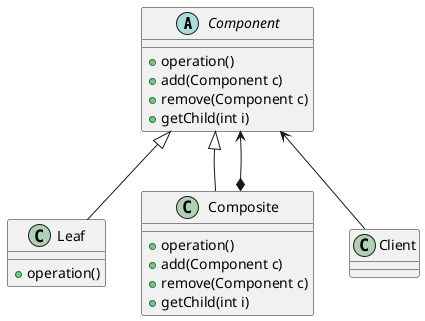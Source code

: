 @startuml

abstract class Component
class Leaf
class Composite
class Client

abstract class Component {
    + operation()
    + add(Component c)
    + remove(Component c)
    + getChild(int i)
}

class Leaf {
    + operation()
}

class Composite {
    + operation()
    + add(Component c)
    + remove(Component c)
    + getChild(int i)
}

class Client {
}

Component <|-- Leaf
Component <|-- Composite
Component <--* Composite
Component <-- Client

@enduml
